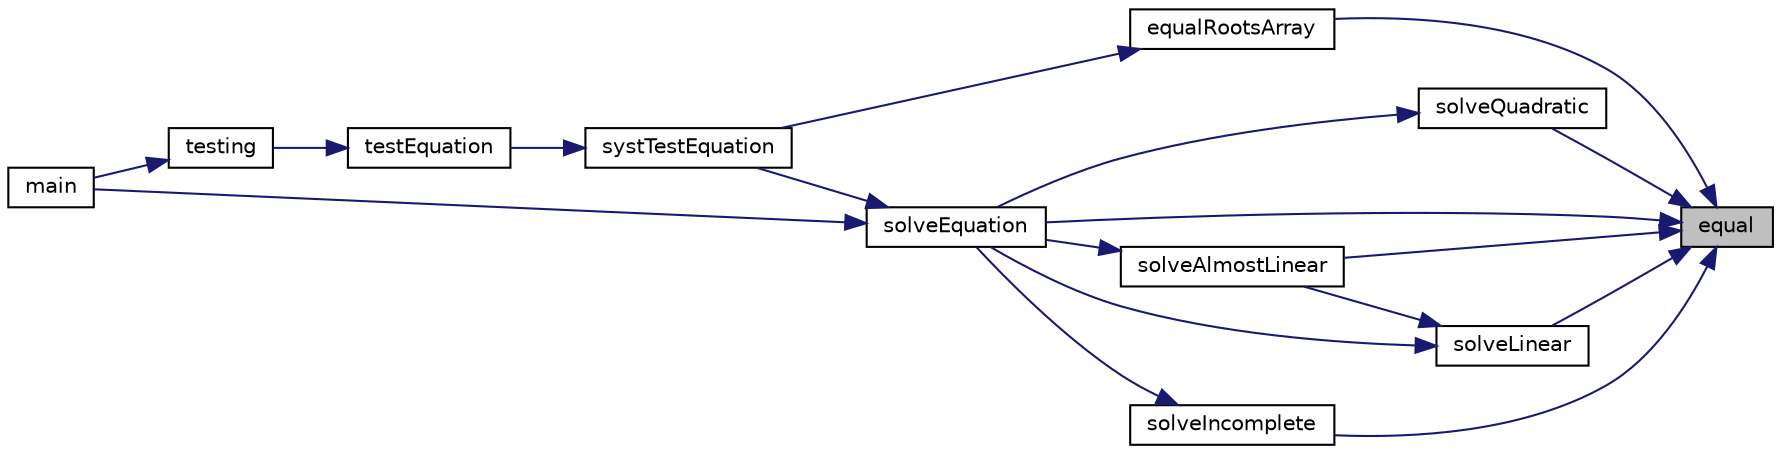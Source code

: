 digraph "equal"
{
 // LATEX_PDF_SIZE
  edge [fontname="Helvetica",fontsize="10",labelfontname="Helvetica",labelfontsize="10"];
  node [fontname="Helvetica",fontsize="10",shape=record];
  rankdir="RL";
  Node1 [label="equal",height=0.2,width=0.4,color="black", fillcolor="grey75", style="filled", fontcolor="black",tooltip=" "];
  Node1 -> Node2 [dir="back",color="midnightblue",fontsize="10",style="solid",fontname="Helvetica"];
  Node2 [label="equalRootsArray",height=0.2,width=0.4,color="black", fillcolor="white", style="filled",URL="$test_8cpp.html#a213ce09de5d32af5fb099e93e019acbb",tooltip="checks if sets of roots are match"];
  Node2 -> Node3 [dir="back",color="midnightblue",fontsize="10",style="solid",fontname="Helvetica"];
  Node3 [label="systTestEquation",height=0.2,width=0.4,color="black", fillcolor="white", style="filled",URL="$test_8cpp.html#a636d0f29a3e5f6ee6fd45e991b62426c",tooltip="gets equation and expected result, solves equation and checks if result is matching with expected"];
  Node3 -> Node4 [dir="back",color="midnightblue",fontsize="10",style="solid",fontname="Helvetica"];
  Node4 [label="testEquation",height=0.2,width=0.4,color="black", fillcolor="white", style="filled",URL="$test_8cpp.html#a1ab7ab59b008364cd28af2ab46a35f40",tooltip="Test one equation"];
  Node4 -> Node5 [dir="back",color="midnightblue",fontsize="10",style="solid",fontname="Helvetica"];
  Node5 [label="testing",height=0.2,width=0.4,color="black", fillcolor="white", style="filled",URL="$test_8cpp.html#a0fb23245f06f731e5a3ee2465feb2976",tooltip="test solving equation module on some prepared tests"];
  Node5 -> Node6 [dir="back",color="midnightblue",fontsize="10",style="solid",fontname="Helvetica"];
  Node6 [label="main",height=0.2,width=0.4,color="black", fillcolor="white", style="filled",URL="$_source_8cpp.html#ae66f6b31b5ad750f1fe042a706a4e3d4",tooltip=" "];
  Node1 -> Node7 [dir="back",color="midnightblue",fontsize="10",style="solid",fontname="Helvetica"];
  Node7 [label="solveAlmostLinear",height=0.2,width=0.4,color="black", fillcolor="white", style="filled",URL="$equation_8cpp.html#a3a4a930e537a908db6f62863da338081",tooltip="solves quadratic equation that looks like x(ax+b)==0"];
  Node7 -> Node8 [dir="back",color="midnightblue",fontsize="10",style="solid",fontname="Helvetica"];
  Node8 [label="solveEquation",height=0.2,width=0.4,color="black", fillcolor="white", style="filled",URL="$equation_8cpp.html#af076dfe8392a5c30f70f59ee460303a5",tooltip="solves quadratic equation at all cases"];
  Node8 -> Node6 [dir="back",color="midnightblue",fontsize="10",style="solid",fontname="Helvetica"];
  Node8 -> Node3 [dir="back",color="midnightblue",fontsize="10",style="solid",fontname="Helvetica"];
  Node1 -> Node8 [dir="back",color="midnightblue",fontsize="10",style="solid",fontname="Helvetica"];
  Node1 -> Node9 [dir="back",color="midnightblue",fontsize="10",style="solid",fontname="Helvetica"];
  Node9 [label="solveIncomplete",height=0.2,width=0.4,color="black", fillcolor="white", style="filled",URL="$equation_8cpp.html#acfaaa05731cb2dec0c6f76002b1ea485",tooltip="solves quadratic equation without coefficient of linear member"];
  Node9 -> Node8 [dir="back",color="midnightblue",fontsize="10",style="solid",fontname="Helvetica"];
  Node1 -> Node10 [dir="back",color="midnightblue",fontsize="10",style="solid",fontname="Helvetica"];
  Node10 [label="solveLinear",height=0.2,width=0.4,color="black", fillcolor="white", style="filled",URL="$equation_8cpp.html#aa43f85eaf6ee4bb70ef883153c537d42",tooltip="Solves linear equation"];
  Node10 -> Node7 [dir="back",color="midnightblue",fontsize="10",style="solid",fontname="Helvetica"];
  Node10 -> Node8 [dir="back",color="midnightblue",fontsize="10",style="solid",fontname="Helvetica"];
  Node1 -> Node11 [dir="back",color="midnightblue",fontsize="10",style="solid",fontname="Helvetica"];
  Node11 [label="solveQuadratic",height=0.2,width=0.4,color="black", fillcolor="white", style="filled",URL="$equation_8cpp.html#af9d5a1f4d1fbfcc14a1ac02f570f9633",tooltip="solves full quadratic equation"];
  Node11 -> Node8 [dir="back",color="midnightblue",fontsize="10",style="solid",fontname="Helvetica"];
}
